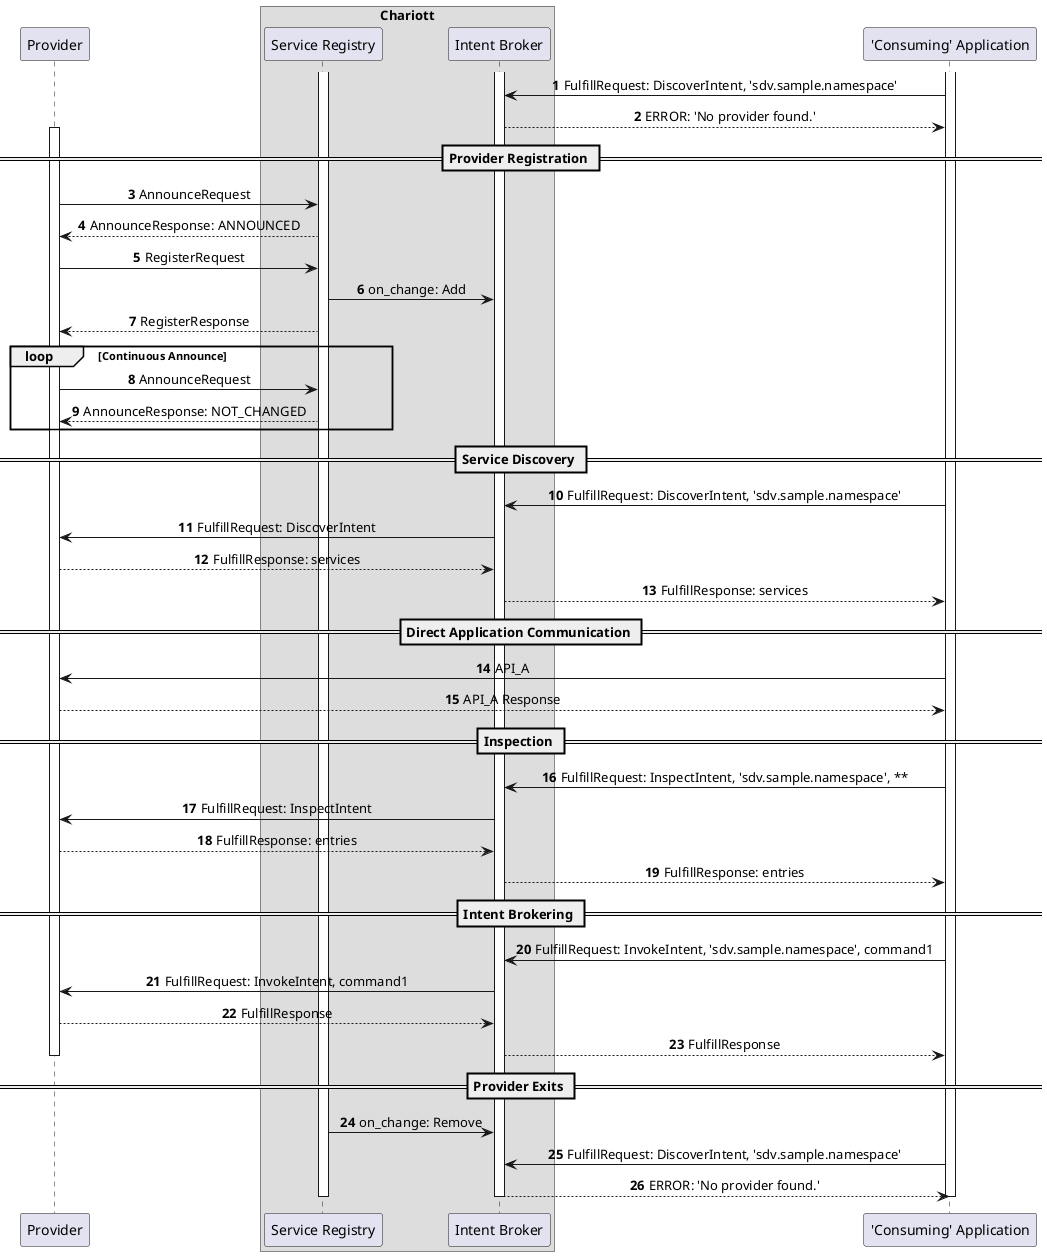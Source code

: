 @startuml
autonumber
skinparam sequenceMessageAlign center
Participant "Provider" as provider
box "Chariott"
Participant "Service Registry" as registry
Participant "Intent Broker" as broker
end box
Participant "'Consuming' Application" as consumer

activate registry
activate broker
activate consumer

consumer -> broker: FulfillRequest: DiscoverIntent, 'sdv.sample.namespace'
broker --> consumer: ERROR: 'No provider found.'

== Provider Registration ==
activate provider
provider->registry: AnnounceRequest
registry --> provider: AnnounceResponse: ANNOUNCED
provider -> registry: RegisterRequest

registry -> broker: on_change: Add

registry --> provider: RegisterResponse
    loop Continuous Announce
        provider->registry: AnnounceRequest
        registry --> provider: AnnounceResponse: NOT_CHANGED
    end

== Service Discovery ==
consumer -> broker: FulfillRequest: DiscoverIntent, 'sdv.sample.namespace'
broker -> provider: FulfillRequest: DiscoverIntent
provider --> broker: FulfillResponse: services
broker --> consumer: FulfillResponse: services

== Direct Application Communication ==
consumer -> provider: API_A
provider --> consumer: API_A Response

== Inspection ==
consumer -> broker: FulfillRequest: InspectIntent, 'sdv.sample.namespace', **
broker -> provider: FulfillRequest: InspectIntent
provider --> broker: FulfillResponse: entries
broker --> consumer: FulfillResponse: entries


== Intent Brokering ==
consumer -> broker: FulfillRequest: InvokeIntent, 'sdv.sample.namespace', command1
broker -> provider: FulfillRequest: InvokeIntent, command1
provider --> broker: FulfillResponse
broker --> consumer: FulfillResponse
deactivate provider

== Provider Exits ==
registry -> broker: on_change: Remove
consumer -> broker: FulfillRequest: DiscoverIntent, 'sdv.sample.namespace'
broker --> consumer: ERROR: 'No provider found.'

deactivate registry
deactivate broker
deactivate consumer

@enduml
